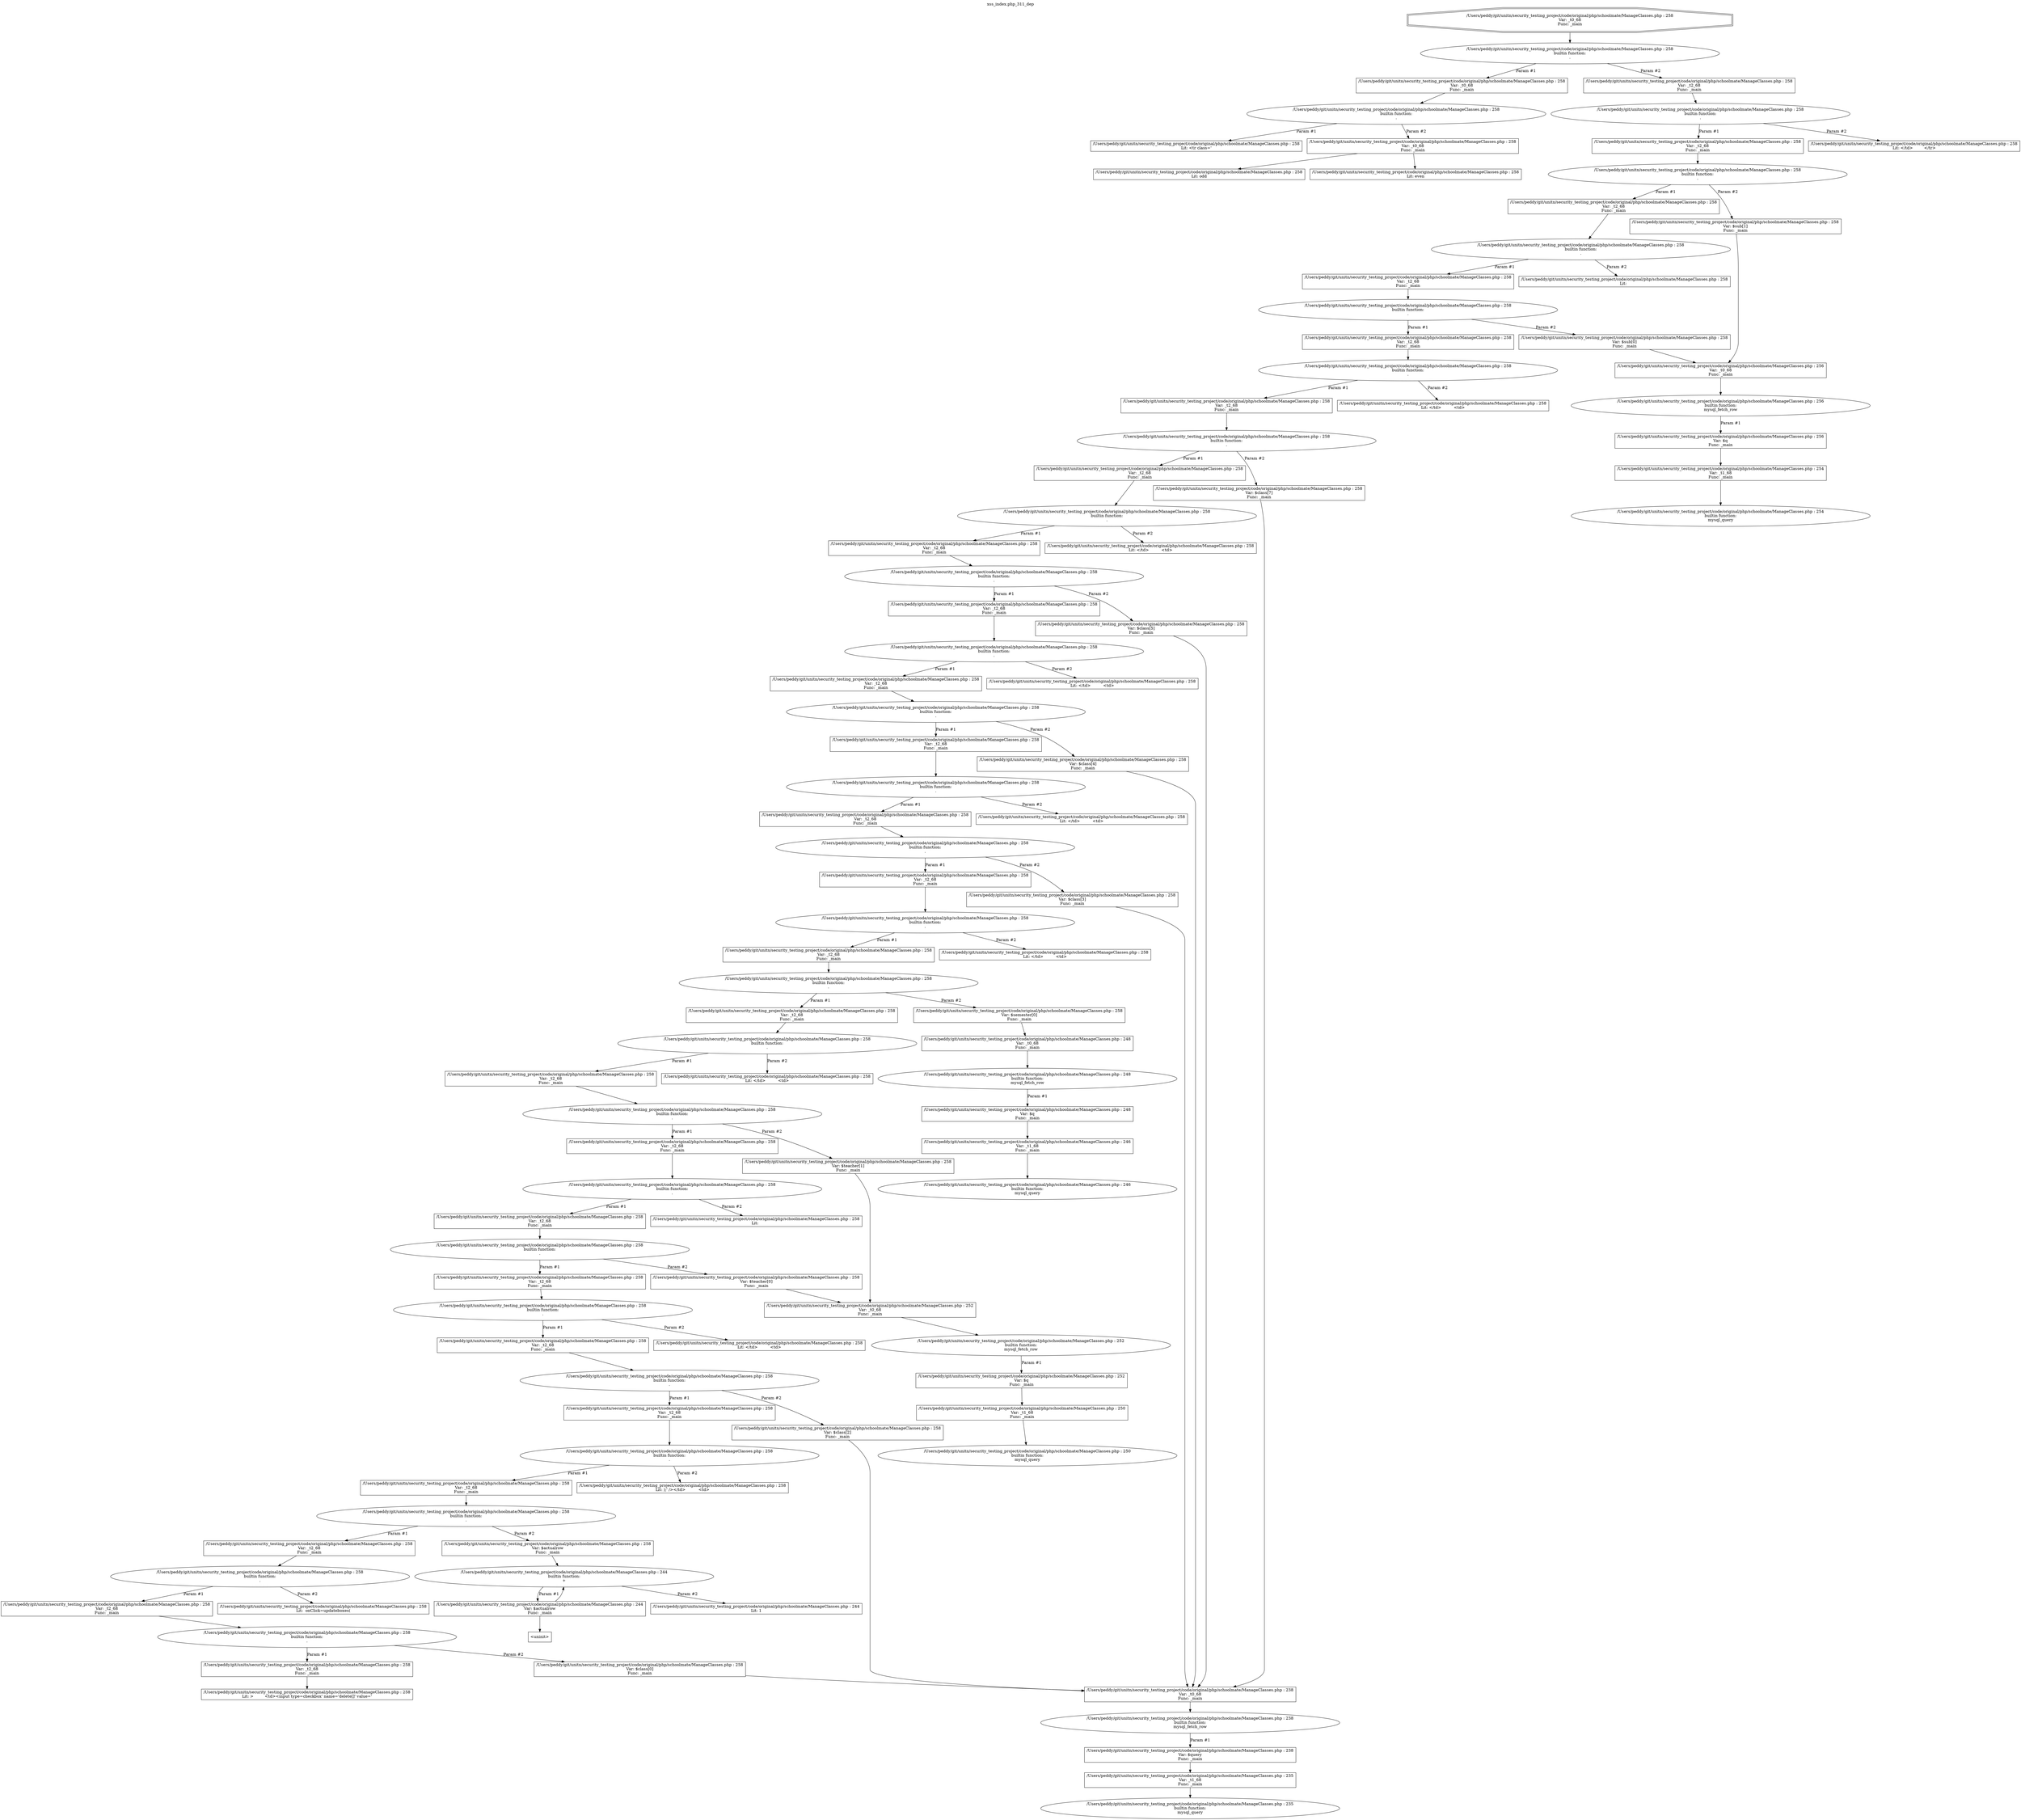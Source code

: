 digraph cfg {
  label="xss_index.php_311_dep";
  labelloc=t;
  n1 [shape=doubleoctagon, label="/Users/peddy/git/unitn/security_testing_project/code/original/php/schoolmate/ManageClasses.php : 258\nVar: _t0_68\nFunc: _main\n"];
  n2 [shape=ellipse, label="/Users/peddy/git/unitn/security_testing_project/code/original/php/schoolmate/ManageClasses.php : 258\nbuiltin function:\n.\n"];
  n3 [shape=box, label="/Users/peddy/git/unitn/security_testing_project/code/original/php/schoolmate/ManageClasses.php : 258\nVar: _t0_68\nFunc: _main\n"];
  n4 [shape=ellipse, label="/Users/peddy/git/unitn/security_testing_project/code/original/php/schoolmate/ManageClasses.php : 258\nbuiltin function:\n.\n"];
  n5 [shape=box, label="/Users/peddy/git/unitn/security_testing_project/code/original/php/schoolmate/ManageClasses.php : 258\nLit: <tr class='\n"];
  n6 [shape=box, label="/Users/peddy/git/unitn/security_testing_project/code/original/php/schoolmate/ManageClasses.php : 258\nVar: _t0_68\nFunc: _main\n"];
  n7 [shape=box, label="/Users/peddy/git/unitn/security_testing_project/code/original/php/schoolmate/ManageClasses.php : 258\nLit: odd\n"];
  n8 [shape=box, label="/Users/peddy/git/unitn/security_testing_project/code/original/php/schoolmate/ManageClasses.php : 258\nLit: even\n"];
  n9 [shape=box, label="/Users/peddy/git/unitn/security_testing_project/code/original/php/schoolmate/ManageClasses.php : 258\nVar: _t2_68\nFunc: _main\n"];
  n10 [shape=ellipse, label="/Users/peddy/git/unitn/security_testing_project/code/original/php/schoolmate/ManageClasses.php : 258\nbuiltin function:\n.\n"];
  n11 [shape=box, label="/Users/peddy/git/unitn/security_testing_project/code/original/php/schoolmate/ManageClasses.php : 258\nVar: _t2_68\nFunc: _main\n"];
  n12 [shape=ellipse, label="/Users/peddy/git/unitn/security_testing_project/code/original/php/schoolmate/ManageClasses.php : 258\nbuiltin function:\n.\n"];
  n13 [shape=box, label="/Users/peddy/git/unitn/security_testing_project/code/original/php/schoolmate/ManageClasses.php : 258\nVar: _t2_68\nFunc: _main\n"];
  n14 [shape=ellipse, label="/Users/peddy/git/unitn/security_testing_project/code/original/php/schoolmate/ManageClasses.php : 258\nbuiltin function:\n.\n"];
  n15 [shape=box, label="/Users/peddy/git/unitn/security_testing_project/code/original/php/schoolmate/ManageClasses.php : 258\nVar: _t2_68\nFunc: _main\n"];
  n16 [shape=ellipse, label="/Users/peddy/git/unitn/security_testing_project/code/original/php/schoolmate/ManageClasses.php : 258\nbuiltin function:\n.\n"];
  n17 [shape=box, label="/Users/peddy/git/unitn/security_testing_project/code/original/php/schoolmate/ManageClasses.php : 258\nVar: _t2_68\nFunc: _main\n"];
  n18 [shape=ellipse, label="/Users/peddy/git/unitn/security_testing_project/code/original/php/schoolmate/ManageClasses.php : 258\nbuiltin function:\n.\n"];
  n19 [shape=box, label="/Users/peddy/git/unitn/security_testing_project/code/original/php/schoolmate/ManageClasses.php : 258\nVar: _t2_68\nFunc: _main\n"];
  n20 [shape=ellipse, label="/Users/peddy/git/unitn/security_testing_project/code/original/php/schoolmate/ManageClasses.php : 258\nbuiltin function:\n.\n"];
  n21 [shape=box, label="/Users/peddy/git/unitn/security_testing_project/code/original/php/schoolmate/ManageClasses.php : 258\nVar: _t2_68\nFunc: _main\n"];
  n22 [shape=ellipse, label="/Users/peddy/git/unitn/security_testing_project/code/original/php/schoolmate/ManageClasses.php : 258\nbuiltin function:\n.\n"];
  n23 [shape=box, label="/Users/peddy/git/unitn/security_testing_project/code/original/php/schoolmate/ManageClasses.php : 258\nVar: _t2_68\nFunc: _main\n"];
  n24 [shape=ellipse, label="/Users/peddy/git/unitn/security_testing_project/code/original/php/schoolmate/ManageClasses.php : 258\nbuiltin function:\n.\n"];
  n25 [shape=box, label="/Users/peddy/git/unitn/security_testing_project/code/original/php/schoolmate/ManageClasses.php : 258\nVar: _t2_68\nFunc: _main\n"];
  n26 [shape=ellipse, label="/Users/peddy/git/unitn/security_testing_project/code/original/php/schoolmate/ManageClasses.php : 258\nbuiltin function:\n.\n"];
  n27 [shape=box, label="/Users/peddy/git/unitn/security_testing_project/code/original/php/schoolmate/ManageClasses.php : 258\nVar: _t2_68\nFunc: _main\n"];
  n28 [shape=ellipse, label="/Users/peddy/git/unitn/security_testing_project/code/original/php/schoolmate/ManageClasses.php : 258\nbuiltin function:\n.\n"];
  n29 [shape=box, label="/Users/peddy/git/unitn/security_testing_project/code/original/php/schoolmate/ManageClasses.php : 258\nVar: _t2_68\nFunc: _main\n"];
  n30 [shape=ellipse, label="/Users/peddy/git/unitn/security_testing_project/code/original/php/schoolmate/ManageClasses.php : 258\nbuiltin function:\n.\n"];
  n31 [shape=box, label="/Users/peddy/git/unitn/security_testing_project/code/original/php/schoolmate/ManageClasses.php : 258\nVar: _t2_68\nFunc: _main\n"];
  n32 [shape=ellipse, label="/Users/peddy/git/unitn/security_testing_project/code/original/php/schoolmate/ManageClasses.php : 258\nbuiltin function:\n.\n"];
  n33 [shape=box, label="/Users/peddy/git/unitn/security_testing_project/code/original/php/schoolmate/ManageClasses.php : 258\nVar: _t2_68\nFunc: _main\n"];
  n34 [shape=ellipse, label="/Users/peddy/git/unitn/security_testing_project/code/original/php/schoolmate/ManageClasses.php : 258\nbuiltin function:\n.\n"];
  n35 [shape=box, label="/Users/peddy/git/unitn/security_testing_project/code/original/php/schoolmate/ManageClasses.php : 258\nVar: _t2_68\nFunc: _main\n"];
  n36 [shape=ellipse, label="/Users/peddy/git/unitn/security_testing_project/code/original/php/schoolmate/ManageClasses.php : 258\nbuiltin function:\n.\n"];
  n37 [shape=box, label="/Users/peddy/git/unitn/security_testing_project/code/original/php/schoolmate/ManageClasses.php : 258\nVar: _t2_68\nFunc: _main\n"];
  n38 [shape=ellipse, label="/Users/peddy/git/unitn/security_testing_project/code/original/php/schoolmate/ManageClasses.php : 258\nbuiltin function:\n.\n"];
  n39 [shape=box, label="/Users/peddy/git/unitn/security_testing_project/code/original/php/schoolmate/ManageClasses.php : 258\nVar: _t2_68\nFunc: _main\n"];
  n40 [shape=ellipse, label="/Users/peddy/git/unitn/security_testing_project/code/original/php/schoolmate/ManageClasses.php : 258\nbuiltin function:\n.\n"];
  n41 [shape=box, label="/Users/peddy/git/unitn/security_testing_project/code/original/php/schoolmate/ManageClasses.php : 258\nVar: _t2_68\nFunc: _main\n"];
  n42 [shape=ellipse, label="/Users/peddy/git/unitn/security_testing_project/code/original/php/schoolmate/ManageClasses.php : 258\nbuiltin function:\n.\n"];
  n43 [shape=box, label="/Users/peddy/git/unitn/security_testing_project/code/original/php/schoolmate/ManageClasses.php : 258\nVar: _t2_68\nFunc: _main\n"];
  n44 [shape=ellipse, label="/Users/peddy/git/unitn/security_testing_project/code/original/php/schoolmate/ManageClasses.php : 258\nbuiltin function:\n.\n"];
  n45 [shape=box, label="/Users/peddy/git/unitn/security_testing_project/code/original/php/schoolmate/ManageClasses.php : 258\nVar: _t2_68\nFunc: _main\n"];
  n46 [shape=ellipse, label="/Users/peddy/git/unitn/security_testing_project/code/original/php/schoolmate/ManageClasses.php : 258\nbuiltin function:\n.\n"];
  n47 [shape=box, label="/Users/peddy/git/unitn/security_testing_project/code/original/php/schoolmate/ManageClasses.php : 258\nVar: _t2_68\nFunc: _main\n"];
  n48 [shape=ellipse, label="/Users/peddy/git/unitn/security_testing_project/code/original/php/schoolmate/ManageClasses.php : 258\nbuiltin function:\n.\n"];
  n49 [shape=box, label="/Users/peddy/git/unitn/security_testing_project/code/original/php/schoolmate/ManageClasses.php : 258\nVar: _t2_68\nFunc: _main\n"];
  n50 [shape=ellipse, label="/Users/peddy/git/unitn/security_testing_project/code/original/php/schoolmate/ManageClasses.php : 258\nbuiltin function:\n.\n"];
  n51 [shape=box, label="/Users/peddy/git/unitn/security_testing_project/code/original/php/schoolmate/ManageClasses.php : 258\nVar: _t2_68\nFunc: _main\n"];
  n52 [shape=ellipse, label="/Users/peddy/git/unitn/security_testing_project/code/original/php/schoolmate/ManageClasses.php : 258\nbuiltin function:\n.\n"];
  n53 [shape=box, label="/Users/peddy/git/unitn/security_testing_project/code/original/php/schoolmate/ManageClasses.php : 258\nVar: _t2_68\nFunc: _main\n"];
  n54 [shape=ellipse, label="/Users/peddy/git/unitn/security_testing_project/code/original/php/schoolmate/ManageClasses.php : 258\nbuiltin function:\n.\n"];
  n55 [shape=box, label="/Users/peddy/git/unitn/security_testing_project/code/original/php/schoolmate/ManageClasses.php : 258\nVar: _t2_68\nFunc: _main\n"];
  n56 [shape=ellipse, label="/Users/peddy/git/unitn/security_testing_project/code/original/php/schoolmate/ManageClasses.php : 258\nbuiltin function:\n.\n"];
  n57 [shape=box, label="/Users/peddy/git/unitn/security_testing_project/code/original/php/schoolmate/ManageClasses.php : 258\nVar: _t2_68\nFunc: _main\n"];
  n58 [shape=box, label="/Users/peddy/git/unitn/security_testing_project/code/original/php/schoolmate/ManageClasses.php : 258\nLit: >	  <td><input type=checkbox' name='delete[]' value='\n"];
  n59 [shape=box, label="/Users/peddy/git/unitn/security_testing_project/code/original/php/schoolmate/ManageClasses.php : 258\nVar: $class[0]\nFunc: _main\n"];
  n60 [shape=box, label="/Users/peddy/git/unitn/security_testing_project/code/original/php/schoolmate/ManageClasses.php : 238\nVar: _t0_68\nFunc: _main\n"];
  n61 [shape=ellipse, label="/Users/peddy/git/unitn/security_testing_project/code/original/php/schoolmate/ManageClasses.php : 238\nbuiltin function:\nmysql_fetch_row\n"];
  n62 [shape=box, label="/Users/peddy/git/unitn/security_testing_project/code/original/php/schoolmate/ManageClasses.php : 238\nVar: $query\nFunc: _main\n"];
  n63 [shape=box, label="/Users/peddy/git/unitn/security_testing_project/code/original/php/schoolmate/ManageClasses.php : 235\nVar: _t1_68\nFunc: _main\n"];
  n64 [shape=ellipse, label="/Users/peddy/git/unitn/security_testing_project/code/original/php/schoolmate/ManageClasses.php : 235\nbuiltin function:\nmysql_query\n"];
  n65 [shape=box, label="/Users/peddy/git/unitn/security_testing_project/code/original/php/schoolmate/ManageClasses.php : 258\nLit:  onClick=updateboxes(\n"];
  n66 [shape=box, label="/Users/peddy/git/unitn/security_testing_project/code/original/php/schoolmate/ManageClasses.php : 258\nVar: $actualrow\nFunc: _main\n"];
  n67 [shape=ellipse, label="/Users/peddy/git/unitn/security_testing_project/code/original/php/schoolmate/ManageClasses.php : 244\nbuiltin function:\n+\n"];
  n68 [shape=box, label="/Users/peddy/git/unitn/security_testing_project/code/original/php/schoolmate/ManageClasses.php : 244\nVar: $actualrow\nFunc: _main\n"];
  n69 [shape=box, label="<uninit>"];
  n70 [shape=box, label="/Users/peddy/git/unitn/security_testing_project/code/original/php/schoolmate/ManageClasses.php : 244\nLit: 1\n"];
  n71 [shape=box, label="/Users/peddy/git/unitn/security_testing_project/code/original/php/schoolmate/ManageClasses.php : 258\nLit: );' /></td>	  <td>\n"];
  n72 [shape=box, label="/Users/peddy/git/unitn/security_testing_project/code/original/php/schoolmate/ManageClasses.php : 258\nVar: $class[2]\nFunc: _main\n"];
  n73 [shape=box, label="/Users/peddy/git/unitn/security_testing_project/code/original/php/schoolmate/ManageClasses.php : 258\nLit: </td>	  <td>\n"];
  n74 [shape=box, label="/Users/peddy/git/unitn/security_testing_project/code/original/php/schoolmate/ManageClasses.php : 258\nVar: $teacher[0]\nFunc: _main\n"];
  n75 [shape=box, label="/Users/peddy/git/unitn/security_testing_project/code/original/php/schoolmate/ManageClasses.php : 252\nVar: _t0_68\nFunc: _main\n"];
  n76 [shape=ellipse, label="/Users/peddy/git/unitn/security_testing_project/code/original/php/schoolmate/ManageClasses.php : 252\nbuiltin function:\nmysql_fetch_row\n"];
  n77 [shape=box, label="/Users/peddy/git/unitn/security_testing_project/code/original/php/schoolmate/ManageClasses.php : 252\nVar: $q\nFunc: _main\n"];
  n78 [shape=box, label="/Users/peddy/git/unitn/security_testing_project/code/original/php/schoolmate/ManageClasses.php : 250\nVar: _t1_68\nFunc: _main\n"];
  n79 [shape=ellipse, label="/Users/peddy/git/unitn/security_testing_project/code/original/php/schoolmate/ManageClasses.php : 250\nbuiltin function:\nmysql_query\n"];
  n80 [shape=box, label="/Users/peddy/git/unitn/security_testing_project/code/original/php/schoolmate/ManageClasses.php : 258\nLit:  \n"];
  n81 [shape=box, label="/Users/peddy/git/unitn/security_testing_project/code/original/php/schoolmate/ManageClasses.php : 258\nVar: $teacher[1]\nFunc: _main\n"];
  n82 [shape=box, label="/Users/peddy/git/unitn/security_testing_project/code/original/php/schoolmate/ManageClasses.php : 258\nLit: </td>	  <td>\n"];
  n83 [shape=box, label="/Users/peddy/git/unitn/security_testing_project/code/original/php/schoolmate/ManageClasses.php : 258\nVar: $semester[0]\nFunc: _main\n"];
  n84 [shape=box, label="/Users/peddy/git/unitn/security_testing_project/code/original/php/schoolmate/ManageClasses.php : 248\nVar: _t0_68\nFunc: _main\n"];
  n85 [shape=ellipse, label="/Users/peddy/git/unitn/security_testing_project/code/original/php/schoolmate/ManageClasses.php : 248\nbuiltin function:\nmysql_fetch_row\n"];
  n86 [shape=box, label="/Users/peddy/git/unitn/security_testing_project/code/original/php/schoolmate/ManageClasses.php : 248\nVar: $q\nFunc: _main\n"];
  n87 [shape=box, label="/Users/peddy/git/unitn/security_testing_project/code/original/php/schoolmate/ManageClasses.php : 246\nVar: _t1_68\nFunc: _main\n"];
  n88 [shape=ellipse, label="/Users/peddy/git/unitn/security_testing_project/code/original/php/schoolmate/ManageClasses.php : 246\nbuiltin function:\nmysql_query\n"];
  n89 [shape=box, label="/Users/peddy/git/unitn/security_testing_project/code/original/php/schoolmate/ManageClasses.php : 258\nLit: </td>	  <td>\n"];
  n90 [shape=box, label="/Users/peddy/git/unitn/security_testing_project/code/original/php/schoolmate/ManageClasses.php : 258\nVar: $class[3]\nFunc: _main\n"];
  n91 [shape=box, label="/Users/peddy/git/unitn/security_testing_project/code/original/php/schoolmate/ManageClasses.php : 258\nLit: </td>	  <td>\n"];
  n92 [shape=box, label="/Users/peddy/git/unitn/security_testing_project/code/original/php/schoolmate/ManageClasses.php : 258\nVar: $class[4]\nFunc: _main\n"];
  n93 [shape=box, label="/Users/peddy/git/unitn/security_testing_project/code/original/php/schoolmate/ManageClasses.php : 258\nLit: </td>	  <td>\n"];
  n94 [shape=box, label="/Users/peddy/git/unitn/security_testing_project/code/original/php/schoolmate/ManageClasses.php : 258\nVar: $class[5]\nFunc: _main\n"];
  n95 [shape=box, label="/Users/peddy/git/unitn/security_testing_project/code/original/php/schoolmate/ManageClasses.php : 258\nLit: </td>	  <td>\n"];
  n96 [shape=box, label="/Users/peddy/git/unitn/security_testing_project/code/original/php/schoolmate/ManageClasses.php : 258\nVar: $class[7]\nFunc: _main\n"];
  n97 [shape=box, label="/Users/peddy/git/unitn/security_testing_project/code/original/php/schoolmate/ManageClasses.php : 258\nLit: </td>	  <td>\n"];
  n98 [shape=box, label="/Users/peddy/git/unitn/security_testing_project/code/original/php/schoolmate/ManageClasses.php : 258\nVar: $sub[0]\nFunc: _main\n"];
  n99 [shape=box, label="/Users/peddy/git/unitn/security_testing_project/code/original/php/schoolmate/ManageClasses.php : 256\nVar: _t0_68\nFunc: _main\n"];
  n100 [shape=ellipse, label="/Users/peddy/git/unitn/security_testing_project/code/original/php/schoolmate/ManageClasses.php : 256\nbuiltin function:\nmysql_fetch_row\n"];
  n101 [shape=box, label="/Users/peddy/git/unitn/security_testing_project/code/original/php/schoolmate/ManageClasses.php : 256\nVar: $q\nFunc: _main\n"];
  n102 [shape=box, label="/Users/peddy/git/unitn/security_testing_project/code/original/php/schoolmate/ManageClasses.php : 254\nVar: _t1_68\nFunc: _main\n"];
  n103 [shape=ellipse, label="/Users/peddy/git/unitn/security_testing_project/code/original/php/schoolmate/ManageClasses.php : 254\nbuiltin function:\nmysql_query\n"];
  n104 [shape=box, label="/Users/peddy/git/unitn/security_testing_project/code/original/php/schoolmate/ManageClasses.php : 258\nLit:  \n"];
  n105 [shape=box, label="/Users/peddy/git/unitn/security_testing_project/code/original/php/schoolmate/ManageClasses.php : 258\nVar: $sub[1]\nFunc: _main\n"];
  n106 [shape=box, label="/Users/peddy/git/unitn/security_testing_project/code/original/php/schoolmate/ManageClasses.php : 258\nLit: </td>	 </tr>\n"];
  n1 -> n2;
  n3 -> n4;
  n4 -> n5[label="Param #1"];
  n4 -> n6[label="Param #2"];
  n6 -> n7;
  n6 -> n8;
  n2 -> n3[label="Param #1"];
  n2 -> n9[label="Param #2"];
  n9 -> n10;
  n11 -> n12;
  n13 -> n14;
  n15 -> n16;
  n17 -> n18;
  n19 -> n20;
  n21 -> n22;
  n23 -> n24;
  n25 -> n26;
  n27 -> n28;
  n29 -> n30;
  n31 -> n32;
  n33 -> n34;
  n35 -> n36;
  n37 -> n38;
  n39 -> n40;
  n41 -> n42;
  n43 -> n44;
  n45 -> n46;
  n47 -> n48;
  n49 -> n50;
  n51 -> n52;
  n53 -> n54;
  n55 -> n56;
  n57 -> n58;
  n56 -> n57[label="Param #1"];
  n56 -> n59[label="Param #2"];
  n60 -> n61;
  n63 -> n64;
  n62 -> n63;
  n61 -> n62[label="Param #1"];
  n59 -> n60;
  n54 -> n55[label="Param #1"];
  n54 -> n65[label="Param #2"];
  n52 -> n53[label="Param #1"];
  n52 -> n66[label="Param #2"];
  n66 -> n67;
  n68 -> n69;
  n68 -> n67;
  n67 -> n68[label="Param #1"];
  n67 -> n70[label="Param #2"];
  n50 -> n51[label="Param #1"];
  n50 -> n71[label="Param #2"];
  n48 -> n49[label="Param #1"];
  n48 -> n72[label="Param #2"];
  n72 -> n60;
  n46 -> n47[label="Param #1"];
  n46 -> n73[label="Param #2"];
  n44 -> n45[label="Param #1"];
  n44 -> n74[label="Param #2"];
  n75 -> n76;
  n78 -> n79;
  n77 -> n78;
  n76 -> n77[label="Param #1"];
  n74 -> n75;
  n42 -> n43[label="Param #1"];
  n42 -> n80[label="Param #2"];
  n40 -> n41[label="Param #1"];
  n40 -> n81[label="Param #2"];
  n81 -> n75;
  n38 -> n39[label="Param #1"];
  n38 -> n82[label="Param #2"];
  n36 -> n37[label="Param #1"];
  n36 -> n83[label="Param #2"];
  n84 -> n85;
  n87 -> n88;
  n86 -> n87;
  n85 -> n86[label="Param #1"];
  n83 -> n84;
  n34 -> n35[label="Param #1"];
  n34 -> n89[label="Param #2"];
  n32 -> n33[label="Param #1"];
  n32 -> n90[label="Param #2"];
  n90 -> n60;
  n30 -> n31[label="Param #1"];
  n30 -> n91[label="Param #2"];
  n28 -> n29[label="Param #1"];
  n28 -> n92[label="Param #2"];
  n92 -> n60;
  n26 -> n27[label="Param #1"];
  n26 -> n93[label="Param #2"];
  n24 -> n25[label="Param #1"];
  n24 -> n94[label="Param #2"];
  n94 -> n60;
  n22 -> n23[label="Param #1"];
  n22 -> n95[label="Param #2"];
  n20 -> n21[label="Param #1"];
  n20 -> n96[label="Param #2"];
  n96 -> n60;
  n18 -> n19[label="Param #1"];
  n18 -> n97[label="Param #2"];
  n16 -> n17[label="Param #1"];
  n16 -> n98[label="Param #2"];
  n99 -> n100;
  n102 -> n103;
  n101 -> n102;
  n100 -> n101[label="Param #1"];
  n98 -> n99;
  n14 -> n15[label="Param #1"];
  n14 -> n104[label="Param #2"];
  n12 -> n13[label="Param #1"];
  n12 -> n105[label="Param #2"];
  n105 -> n99;
  n10 -> n11[label="Param #1"];
  n10 -> n106[label="Param #2"];
}
